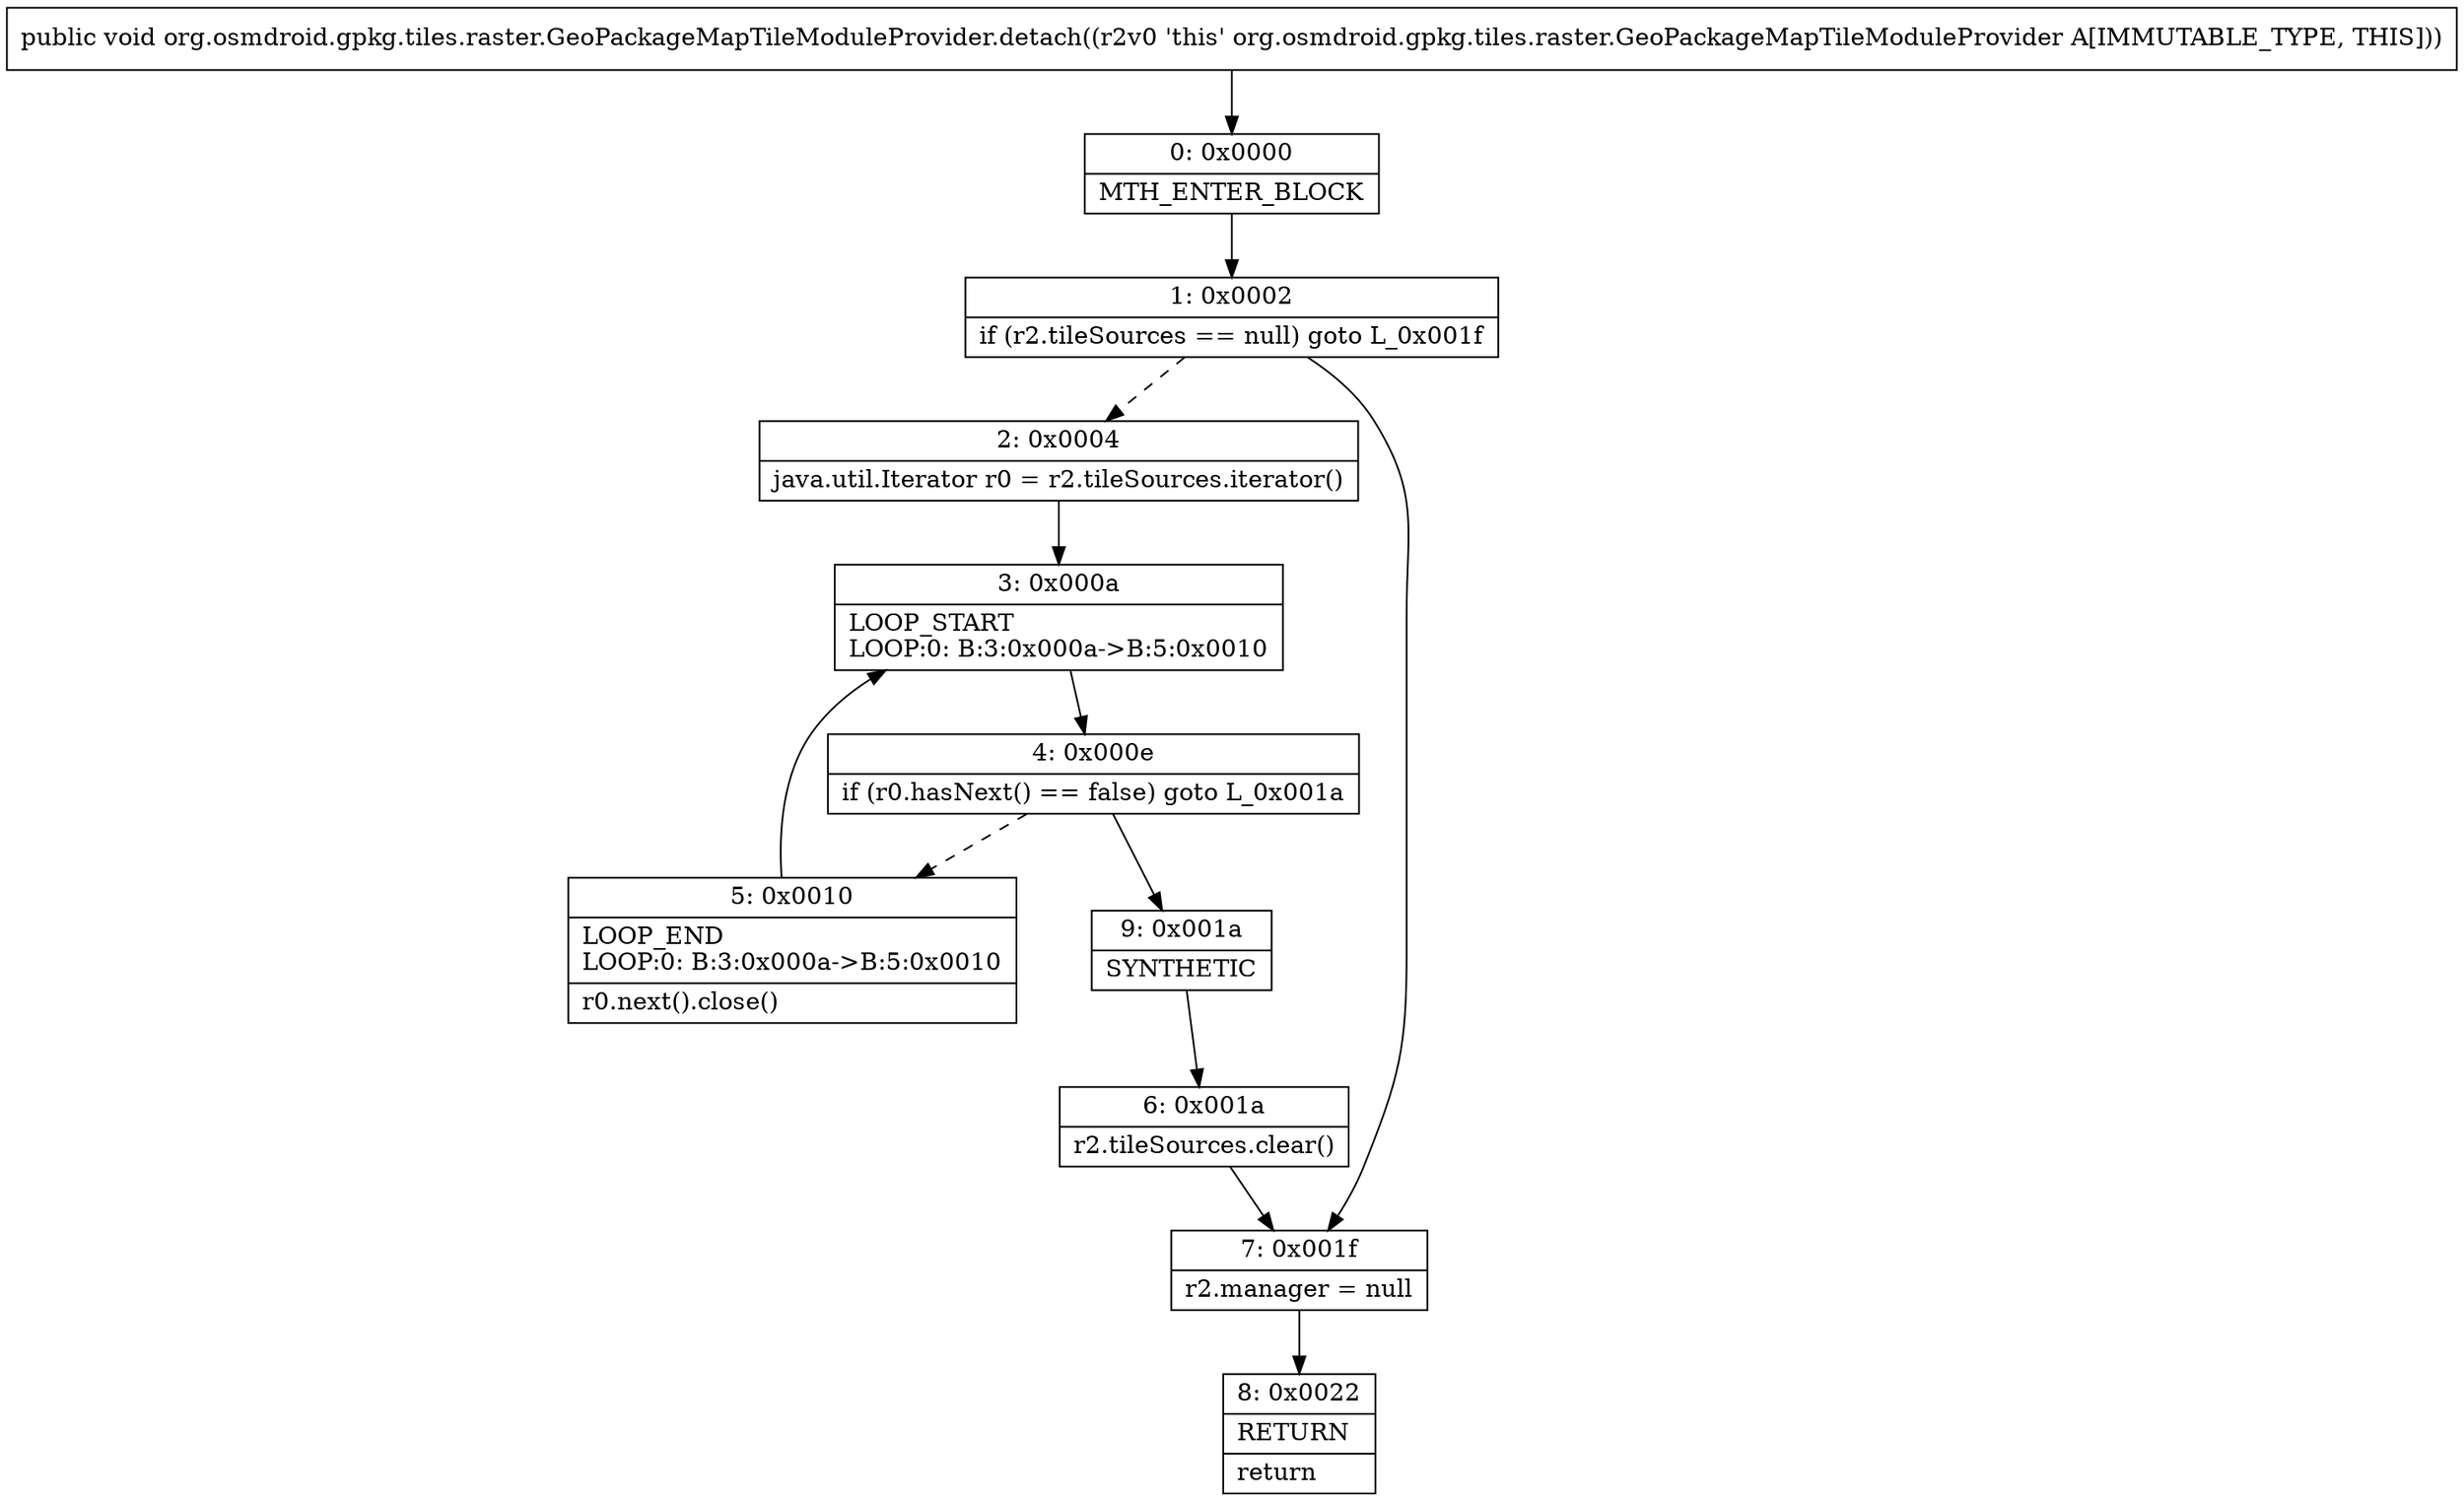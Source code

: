 digraph "CFG fororg.osmdroid.gpkg.tiles.raster.GeoPackageMapTileModuleProvider.detach()V" {
Node_0 [shape=record,label="{0\:\ 0x0000|MTH_ENTER_BLOCK\l}"];
Node_1 [shape=record,label="{1\:\ 0x0002|if (r2.tileSources == null) goto L_0x001f\l}"];
Node_2 [shape=record,label="{2\:\ 0x0004|java.util.Iterator r0 = r2.tileSources.iterator()\l}"];
Node_3 [shape=record,label="{3\:\ 0x000a|LOOP_START\lLOOP:0: B:3:0x000a\-\>B:5:0x0010\l}"];
Node_4 [shape=record,label="{4\:\ 0x000e|if (r0.hasNext() == false) goto L_0x001a\l}"];
Node_5 [shape=record,label="{5\:\ 0x0010|LOOP_END\lLOOP:0: B:3:0x000a\-\>B:5:0x0010\l|r0.next().close()\l}"];
Node_6 [shape=record,label="{6\:\ 0x001a|r2.tileSources.clear()\l}"];
Node_7 [shape=record,label="{7\:\ 0x001f|r2.manager = null\l}"];
Node_8 [shape=record,label="{8\:\ 0x0022|RETURN\l|return\l}"];
Node_9 [shape=record,label="{9\:\ 0x001a|SYNTHETIC\l}"];
MethodNode[shape=record,label="{public void org.osmdroid.gpkg.tiles.raster.GeoPackageMapTileModuleProvider.detach((r2v0 'this' org.osmdroid.gpkg.tiles.raster.GeoPackageMapTileModuleProvider A[IMMUTABLE_TYPE, THIS])) }"];
MethodNode -> Node_0;
Node_0 -> Node_1;
Node_1 -> Node_2[style=dashed];
Node_1 -> Node_7;
Node_2 -> Node_3;
Node_3 -> Node_4;
Node_4 -> Node_5[style=dashed];
Node_4 -> Node_9;
Node_5 -> Node_3;
Node_6 -> Node_7;
Node_7 -> Node_8;
Node_9 -> Node_6;
}

